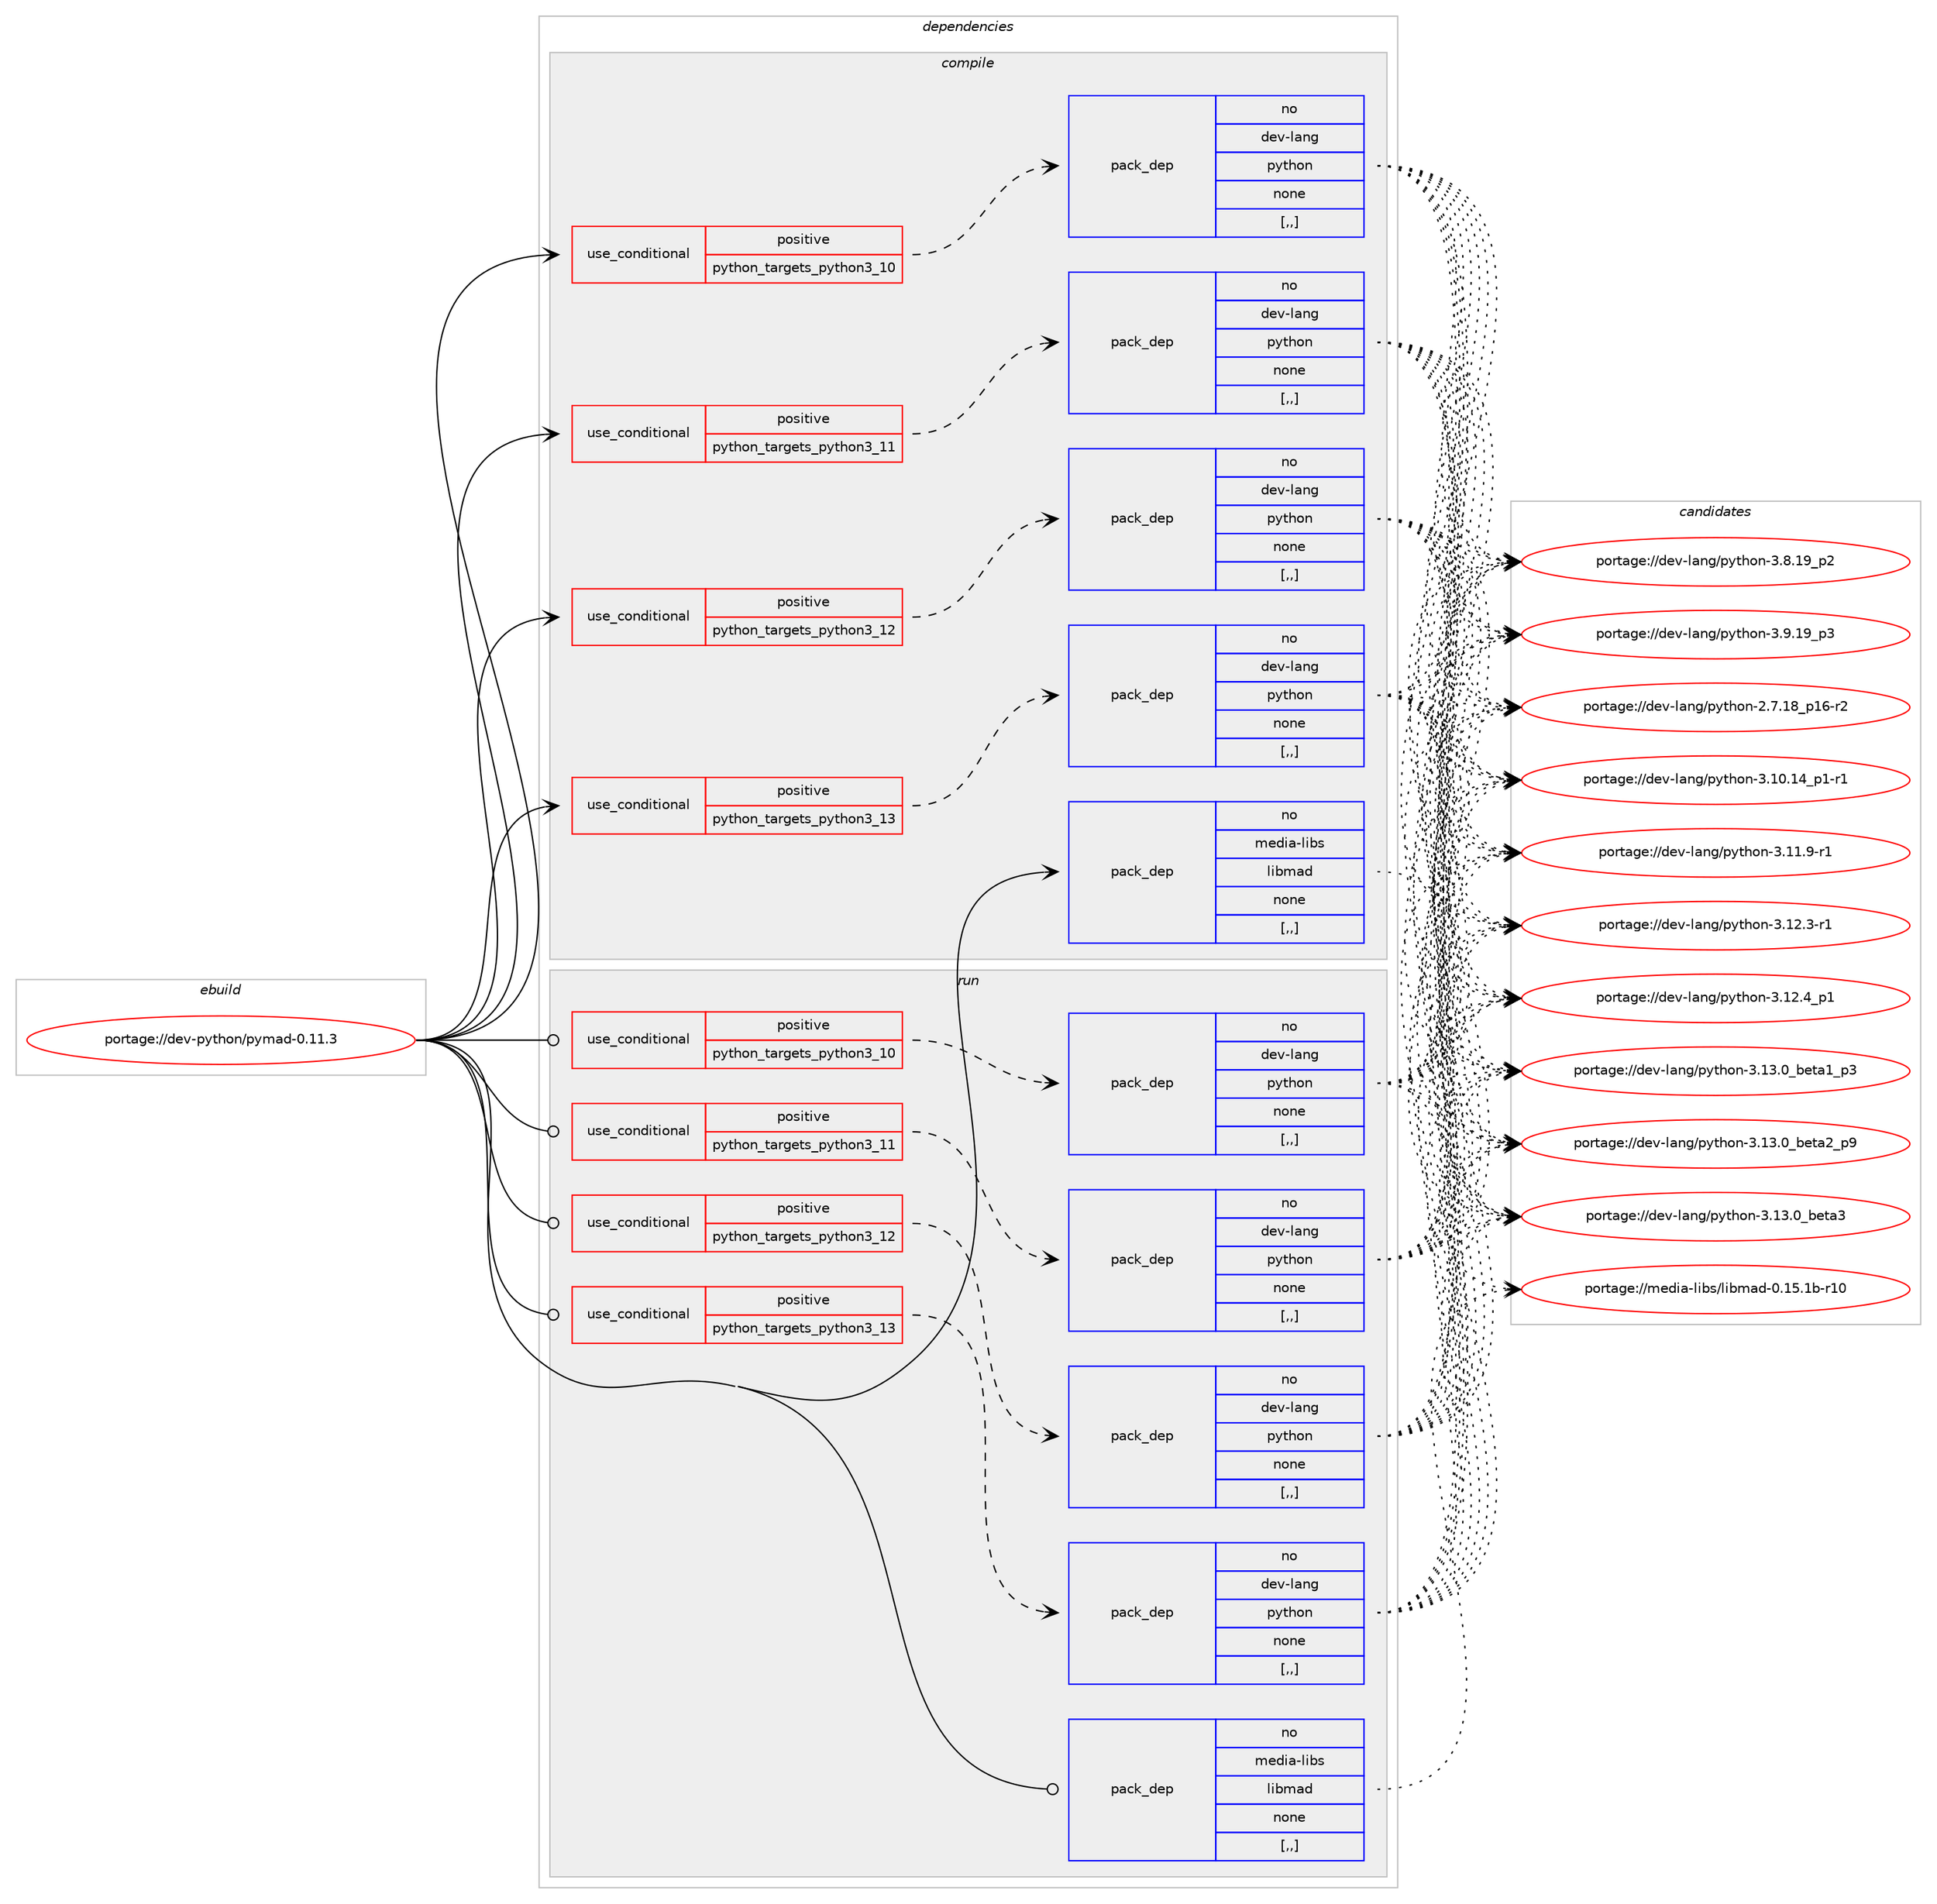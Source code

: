 digraph prolog {

# *************
# Graph options
# *************

newrank=true;
concentrate=true;
compound=true;
graph [rankdir=LR,fontname=Helvetica,fontsize=10,ranksep=1.5];#, ranksep=2.5, nodesep=0.2];
edge  [arrowhead=vee];
node  [fontname=Helvetica,fontsize=10];

# **********
# The ebuild
# **********

subgraph cluster_leftcol {
color=gray;
rank=same;
label=<<i>ebuild</i>>;
id [label="portage://dev-python/pymad-0.11.3", color=red, width=4, href="../dev-python/pymad-0.11.3.svg"];
}

# ****************
# The dependencies
# ****************

subgraph cluster_midcol {
color=gray;
label=<<i>dependencies</i>>;
subgraph cluster_compile {
fillcolor="#eeeeee";
style=filled;
label=<<i>compile</i>>;
subgraph cond36002 {
dependency153321 [label=<<TABLE BORDER="0" CELLBORDER="1" CELLSPACING="0" CELLPADDING="4"><TR><TD ROWSPAN="3" CELLPADDING="10">use_conditional</TD></TR><TR><TD>positive</TD></TR><TR><TD>python_targets_python3_10</TD></TR></TABLE>>, shape=none, color=red];
subgraph pack116098 {
dependency153322 [label=<<TABLE BORDER="0" CELLBORDER="1" CELLSPACING="0" CELLPADDING="4" WIDTH="220"><TR><TD ROWSPAN="6" CELLPADDING="30">pack_dep</TD></TR><TR><TD WIDTH="110">no</TD></TR><TR><TD>dev-lang</TD></TR><TR><TD>python</TD></TR><TR><TD>none</TD></TR><TR><TD>[,,]</TD></TR></TABLE>>, shape=none, color=blue];
}
dependency153321:e -> dependency153322:w [weight=20,style="dashed",arrowhead="vee"];
}
id:e -> dependency153321:w [weight=20,style="solid",arrowhead="vee"];
subgraph cond36003 {
dependency153323 [label=<<TABLE BORDER="0" CELLBORDER="1" CELLSPACING="0" CELLPADDING="4"><TR><TD ROWSPAN="3" CELLPADDING="10">use_conditional</TD></TR><TR><TD>positive</TD></TR><TR><TD>python_targets_python3_11</TD></TR></TABLE>>, shape=none, color=red];
subgraph pack116099 {
dependency153324 [label=<<TABLE BORDER="0" CELLBORDER="1" CELLSPACING="0" CELLPADDING="4" WIDTH="220"><TR><TD ROWSPAN="6" CELLPADDING="30">pack_dep</TD></TR><TR><TD WIDTH="110">no</TD></TR><TR><TD>dev-lang</TD></TR><TR><TD>python</TD></TR><TR><TD>none</TD></TR><TR><TD>[,,]</TD></TR></TABLE>>, shape=none, color=blue];
}
dependency153323:e -> dependency153324:w [weight=20,style="dashed",arrowhead="vee"];
}
id:e -> dependency153323:w [weight=20,style="solid",arrowhead="vee"];
subgraph cond36004 {
dependency153325 [label=<<TABLE BORDER="0" CELLBORDER="1" CELLSPACING="0" CELLPADDING="4"><TR><TD ROWSPAN="3" CELLPADDING="10">use_conditional</TD></TR><TR><TD>positive</TD></TR><TR><TD>python_targets_python3_12</TD></TR></TABLE>>, shape=none, color=red];
subgraph pack116100 {
dependency153326 [label=<<TABLE BORDER="0" CELLBORDER="1" CELLSPACING="0" CELLPADDING="4" WIDTH="220"><TR><TD ROWSPAN="6" CELLPADDING="30">pack_dep</TD></TR><TR><TD WIDTH="110">no</TD></TR><TR><TD>dev-lang</TD></TR><TR><TD>python</TD></TR><TR><TD>none</TD></TR><TR><TD>[,,]</TD></TR></TABLE>>, shape=none, color=blue];
}
dependency153325:e -> dependency153326:w [weight=20,style="dashed",arrowhead="vee"];
}
id:e -> dependency153325:w [weight=20,style="solid",arrowhead="vee"];
subgraph cond36005 {
dependency153327 [label=<<TABLE BORDER="0" CELLBORDER="1" CELLSPACING="0" CELLPADDING="4"><TR><TD ROWSPAN="3" CELLPADDING="10">use_conditional</TD></TR><TR><TD>positive</TD></TR><TR><TD>python_targets_python3_13</TD></TR></TABLE>>, shape=none, color=red];
subgraph pack116101 {
dependency153328 [label=<<TABLE BORDER="0" CELLBORDER="1" CELLSPACING="0" CELLPADDING="4" WIDTH="220"><TR><TD ROWSPAN="6" CELLPADDING="30">pack_dep</TD></TR><TR><TD WIDTH="110">no</TD></TR><TR><TD>dev-lang</TD></TR><TR><TD>python</TD></TR><TR><TD>none</TD></TR><TR><TD>[,,]</TD></TR></TABLE>>, shape=none, color=blue];
}
dependency153327:e -> dependency153328:w [weight=20,style="dashed",arrowhead="vee"];
}
id:e -> dependency153327:w [weight=20,style="solid",arrowhead="vee"];
subgraph pack116102 {
dependency153329 [label=<<TABLE BORDER="0" CELLBORDER="1" CELLSPACING="0" CELLPADDING="4" WIDTH="220"><TR><TD ROWSPAN="6" CELLPADDING="30">pack_dep</TD></TR><TR><TD WIDTH="110">no</TD></TR><TR><TD>media-libs</TD></TR><TR><TD>libmad</TD></TR><TR><TD>none</TD></TR><TR><TD>[,,]</TD></TR></TABLE>>, shape=none, color=blue];
}
id:e -> dependency153329:w [weight=20,style="solid",arrowhead="vee"];
}
subgraph cluster_compileandrun {
fillcolor="#eeeeee";
style=filled;
label=<<i>compile and run</i>>;
}
subgraph cluster_run {
fillcolor="#eeeeee";
style=filled;
label=<<i>run</i>>;
subgraph cond36006 {
dependency153330 [label=<<TABLE BORDER="0" CELLBORDER="1" CELLSPACING="0" CELLPADDING="4"><TR><TD ROWSPAN="3" CELLPADDING="10">use_conditional</TD></TR><TR><TD>positive</TD></TR><TR><TD>python_targets_python3_10</TD></TR></TABLE>>, shape=none, color=red];
subgraph pack116103 {
dependency153331 [label=<<TABLE BORDER="0" CELLBORDER="1" CELLSPACING="0" CELLPADDING="4" WIDTH="220"><TR><TD ROWSPAN="6" CELLPADDING="30">pack_dep</TD></TR><TR><TD WIDTH="110">no</TD></TR><TR><TD>dev-lang</TD></TR><TR><TD>python</TD></TR><TR><TD>none</TD></TR><TR><TD>[,,]</TD></TR></TABLE>>, shape=none, color=blue];
}
dependency153330:e -> dependency153331:w [weight=20,style="dashed",arrowhead="vee"];
}
id:e -> dependency153330:w [weight=20,style="solid",arrowhead="odot"];
subgraph cond36007 {
dependency153332 [label=<<TABLE BORDER="0" CELLBORDER="1" CELLSPACING="0" CELLPADDING="4"><TR><TD ROWSPAN="3" CELLPADDING="10">use_conditional</TD></TR><TR><TD>positive</TD></TR><TR><TD>python_targets_python3_11</TD></TR></TABLE>>, shape=none, color=red];
subgraph pack116104 {
dependency153333 [label=<<TABLE BORDER="0" CELLBORDER="1" CELLSPACING="0" CELLPADDING="4" WIDTH="220"><TR><TD ROWSPAN="6" CELLPADDING="30">pack_dep</TD></TR><TR><TD WIDTH="110">no</TD></TR><TR><TD>dev-lang</TD></TR><TR><TD>python</TD></TR><TR><TD>none</TD></TR><TR><TD>[,,]</TD></TR></TABLE>>, shape=none, color=blue];
}
dependency153332:e -> dependency153333:w [weight=20,style="dashed",arrowhead="vee"];
}
id:e -> dependency153332:w [weight=20,style="solid",arrowhead="odot"];
subgraph cond36008 {
dependency153334 [label=<<TABLE BORDER="0" CELLBORDER="1" CELLSPACING="0" CELLPADDING="4"><TR><TD ROWSPAN="3" CELLPADDING="10">use_conditional</TD></TR><TR><TD>positive</TD></TR><TR><TD>python_targets_python3_12</TD></TR></TABLE>>, shape=none, color=red];
subgraph pack116105 {
dependency153335 [label=<<TABLE BORDER="0" CELLBORDER="1" CELLSPACING="0" CELLPADDING="4" WIDTH="220"><TR><TD ROWSPAN="6" CELLPADDING="30">pack_dep</TD></TR><TR><TD WIDTH="110">no</TD></TR><TR><TD>dev-lang</TD></TR><TR><TD>python</TD></TR><TR><TD>none</TD></TR><TR><TD>[,,]</TD></TR></TABLE>>, shape=none, color=blue];
}
dependency153334:e -> dependency153335:w [weight=20,style="dashed",arrowhead="vee"];
}
id:e -> dependency153334:w [weight=20,style="solid",arrowhead="odot"];
subgraph cond36009 {
dependency153336 [label=<<TABLE BORDER="0" CELLBORDER="1" CELLSPACING="0" CELLPADDING="4"><TR><TD ROWSPAN="3" CELLPADDING="10">use_conditional</TD></TR><TR><TD>positive</TD></TR><TR><TD>python_targets_python3_13</TD></TR></TABLE>>, shape=none, color=red];
subgraph pack116106 {
dependency153337 [label=<<TABLE BORDER="0" CELLBORDER="1" CELLSPACING="0" CELLPADDING="4" WIDTH="220"><TR><TD ROWSPAN="6" CELLPADDING="30">pack_dep</TD></TR><TR><TD WIDTH="110">no</TD></TR><TR><TD>dev-lang</TD></TR><TR><TD>python</TD></TR><TR><TD>none</TD></TR><TR><TD>[,,]</TD></TR></TABLE>>, shape=none, color=blue];
}
dependency153336:e -> dependency153337:w [weight=20,style="dashed",arrowhead="vee"];
}
id:e -> dependency153336:w [weight=20,style="solid",arrowhead="odot"];
subgraph pack116107 {
dependency153338 [label=<<TABLE BORDER="0" CELLBORDER="1" CELLSPACING="0" CELLPADDING="4" WIDTH="220"><TR><TD ROWSPAN="6" CELLPADDING="30">pack_dep</TD></TR><TR><TD WIDTH="110">no</TD></TR><TR><TD>media-libs</TD></TR><TR><TD>libmad</TD></TR><TR><TD>none</TD></TR><TR><TD>[,,]</TD></TR></TABLE>>, shape=none, color=blue];
}
id:e -> dependency153338:w [weight=20,style="solid",arrowhead="odot"];
}
}

# **************
# The candidates
# **************

subgraph cluster_choices {
rank=same;
color=gray;
label=<<i>candidates</i>>;

subgraph choice116098 {
color=black;
nodesep=1;
choice100101118451089711010347112121116104111110455046554649569511249544511450 [label="portage://dev-lang/python-2.7.18_p16-r2", color=red, width=4,href="../dev-lang/python-2.7.18_p16-r2.svg"];
choice100101118451089711010347112121116104111110455146494846495295112494511449 [label="portage://dev-lang/python-3.10.14_p1-r1", color=red, width=4,href="../dev-lang/python-3.10.14_p1-r1.svg"];
choice100101118451089711010347112121116104111110455146494946574511449 [label="portage://dev-lang/python-3.11.9-r1", color=red, width=4,href="../dev-lang/python-3.11.9-r1.svg"];
choice100101118451089711010347112121116104111110455146495046514511449 [label="portage://dev-lang/python-3.12.3-r1", color=red, width=4,href="../dev-lang/python-3.12.3-r1.svg"];
choice100101118451089711010347112121116104111110455146495046529511249 [label="portage://dev-lang/python-3.12.4_p1", color=red, width=4,href="../dev-lang/python-3.12.4_p1.svg"];
choice10010111845108971101034711212111610411111045514649514648959810111697499511251 [label="portage://dev-lang/python-3.13.0_beta1_p3", color=red, width=4,href="../dev-lang/python-3.13.0_beta1_p3.svg"];
choice10010111845108971101034711212111610411111045514649514648959810111697509511257 [label="portage://dev-lang/python-3.13.0_beta2_p9", color=red, width=4,href="../dev-lang/python-3.13.0_beta2_p9.svg"];
choice1001011184510897110103471121211161041111104551464951464895981011169751 [label="portage://dev-lang/python-3.13.0_beta3", color=red, width=4,href="../dev-lang/python-3.13.0_beta3.svg"];
choice100101118451089711010347112121116104111110455146564649579511250 [label="portage://dev-lang/python-3.8.19_p2", color=red, width=4,href="../dev-lang/python-3.8.19_p2.svg"];
choice100101118451089711010347112121116104111110455146574649579511251 [label="portage://dev-lang/python-3.9.19_p3", color=red, width=4,href="../dev-lang/python-3.9.19_p3.svg"];
dependency153322:e -> choice100101118451089711010347112121116104111110455046554649569511249544511450:w [style=dotted,weight="100"];
dependency153322:e -> choice100101118451089711010347112121116104111110455146494846495295112494511449:w [style=dotted,weight="100"];
dependency153322:e -> choice100101118451089711010347112121116104111110455146494946574511449:w [style=dotted,weight="100"];
dependency153322:e -> choice100101118451089711010347112121116104111110455146495046514511449:w [style=dotted,weight="100"];
dependency153322:e -> choice100101118451089711010347112121116104111110455146495046529511249:w [style=dotted,weight="100"];
dependency153322:e -> choice10010111845108971101034711212111610411111045514649514648959810111697499511251:w [style=dotted,weight="100"];
dependency153322:e -> choice10010111845108971101034711212111610411111045514649514648959810111697509511257:w [style=dotted,weight="100"];
dependency153322:e -> choice1001011184510897110103471121211161041111104551464951464895981011169751:w [style=dotted,weight="100"];
dependency153322:e -> choice100101118451089711010347112121116104111110455146564649579511250:w [style=dotted,weight="100"];
dependency153322:e -> choice100101118451089711010347112121116104111110455146574649579511251:w [style=dotted,weight="100"];
}
subgraph choice116099 {
color=black;
nodesep=1;
choice100101118451089711010347112121116104111110455046554649569511249544511450 [label="portage://dev-lang/python-2.7.18_p16-r2", color=red, width=4,href="../dev-lang/python-2.7.18_p16-r2.svg"];
choice100101118451089711010347112121116104111110455146494846495295112494511449 [label="portage://dev-lang/python-3.10.14_p1-r1", color=red, width=4,href="../dev-lang/python-3.10.14_p1-r1.svg"];
choice100101118451089711010347112121116104111110455146494946574511449 [label="portage://dev-lang/python-3.11.9-r1", color=red, width=4,href="../dev-lang/python-3.11.9-r1.svg"];
choice100101118451089711010347112121116104111110455146495046514511449 [label="portage://dev-lang/python-3.12.3-r1", color=red, width=4,href="../dev-lang/python-3.12.3-r1.svg"];
choice100101118451089711010347112121116104111110455146495046529511249 [label="portage://dev-lang/python-3.12.4_p1", color=red, width=4,href="../dev-lang/python-3.12.4_p1.svg"];
choice10010111845108971101034711212111610411111045514649514648959810111697499511251 [label="portage://dev-lang/python-3.13.0_beta1_p3", color=red, width=4,href="../dev-lang/python-3.13.0_beta1_p3.svg"];
choice10010111845108971101034711212111610411111045514649514648959810111697509511257 [label="portage://dev-lang/python-3.13.0_beta2_p9", color=red, width=4,href="../dev-lang/python-3.13.0_beta2_p9.svg"];
choice1001011184510897110103471121211161041111104551464951464895981011169751 [label="portage://dev-lang/python-3.13.0_beta3", color=red, width=4,href="../dev-lang/python-3.13.0_beta3.svg"];
choice100101118451089711010347112121116104111110455146564649579511250 [label="portage://dev-lang/python-3.8.19_p2", color=red, width=4,href="../dev-lang/python-3.8.19_p2.svg"];
choice100101118451089711010347112121116104111110455146574649579511251 [label="portage://dev-lang/python-3.9.19_p3", color=red, width=4,href="../dev-lang/python-3.9.19_p3.svg"];
dependency153324:e -> choice100101118451089711010347112121116104111110455046554649569511249544511450:w [style=dotted,weight="100"];
dependency153324:e -> choice100101118451089711010347112121116104111110455146494846495295112494511449:w [style=dotted,weight="100"];
dependency153324:e -> choice100101118451089711010347112121116104111110455146494946574511449:w [style=dotted,weight="100"];
dependency153324:e -> choice100101118451089711010347112121116104111110455146495046514511449:w [style=dotted,weight="100"];
dependency153324:e -> choice100101118451089711010347112121116104111110455146495046529511249:w [style=dotted,weight="100"];
dependency153324:e -> choice10010111845108971101034711212111610411111045514649514648959810111697499511251:w [style=dotted,weight="100"];
dependency153324:e -> choice10010111845108971101034711212111610411111045514649514648959810111697509511257:w [style=dotted,weight="100"];
dependency153324:e -> choice1001011184510897110103471121211161041111104551464951464895981011169751:w [style=dotted,weight="100"];
dependency153324:e -> choice100101118451089711010347112121116104111110455146564649579511250:w [style=dotted,weight="100"];
dependency153324:e -> choice100101118451089711010347112121116104111110455146574649579511251:w [style=dotted,weight="100"];
}
subgraph choice116100 {
color=black;
nodesep=1;
choice100101118451089711010347112121116104111110455046554649569511249544511450 [label="portage://dev-lang/python-2.7.18_p16-r2", color=red, width=4,href="../dev-lang/python-2.7.18_p16-r2.svg"];
choice100101118451089711010347112121116104111110455146494846495295112494511449 [label="portage://dev-lang/python-3.10.14_p1-r1", color=red, width=4,href="../dev-lang/python-3.10.14_p1-r1.svg"];
choice100101118451089711010347112121116104111110455146494946574511449 [label="portage://dev-lang/python-3.11.9-r1", color=red, width=4,href="../dev-lang/python-3.11.9-r1.svg"];
choice100101118451089711010347112121116104111110455146495046514511449 [label="portage://dev-lang/python-3.12.3-r1", color=red, width=4,href="../dev-lang/python-3.12.3-r1.svg"];
choice100101118451089711010347112121116104111110455146495046529511249 [label="portage://dev-lang/python-3.12.4_p1", color=red, width=4,href="../dev-lang/python-3.12.4_p1.svg"];
choice10010111845108971101034711212111610411111045514649514648959810111697499511251 [label="portage://dev-lang/python-3.13.0_beta1_p3", color=red, width=4,href="../dev-lang/python-3.13.0_beta1_p3.svg"];
choice10010111845108971101034711212111610411111045514649514648959810111697509511257 [label="portage://dev-lang/python-3.13.0_beta2_p9", color=red, width=4,href="../dev-lang/python-3.13.0_beta2_p9.svg"];
choice1001011184510897110103471121211161041111104551464951464895981011169751 [label="portage://dev-lang/python-3.13.0_beta3", color=red, width=4,href="../dev-lang/python-3.13.0_beta3.svg"];
choice100101118451089711010347112121116104111110455146564649579511250 [label="portage://dev-lang/python-3.8.19_p2", color=red, width=4,href="../dev-lang/python-3.8.19_p2.svg"];
choice100101118451089711010347112121116104111110455146574649579511251 [label="portage://dev-lang/python-3.9.19_p3", color=red, width=4,href="../dev-lang/python-3.9.19_p3.svg"];
dependency153326:e -> choice100101118451089711010347112121116104111110455046554649569511249544511450:w [style=dotted,weight="100"];
dependency153326:e -> choice100101118451089711010347112121116104111110455146494846495295112494511449:w [style=dotted,weight="100"];
dependency153326:e -> choice100101118451089711010347112121116104111110455146494946574511449:w [style=dotted,weight="100"];
dependency153326:e -> choice100101118451089711010347112121116104111110455146495046514511449:w [style=dotted,weight="100"];
dependency153326:e -> choice100101118451089711010347112121116104111110455146495046529511249:w [style=dotted,weight="100"];
dependency153326:e -> choice10010111845108971101034711212111610411111045514649514648959810111697499511251:w [style=dotted,weight="100"];
dependency153326:e -> choice10010111845108971101034711212111610411111045514649514648959810111697509511257:w [style=dotted,weight="100"];
dependency153326:e -> choice1001011184510897110103471121211161041111104551464951464895981011169751:w [style=dotted,weight="100"];
dependency153326:e -> choice100101118451089711010347112121116104111110455146564649579511250:w [style=dotted,weight="100"];
dependency153326:e -> choice100101118451089711010347112121116104111110455146574649579511251:w [style=dotted,weight="100"];
}
subgraph choice116101 {
color=black;
nodesep=1;
choice100101118451089711010347112121116104111110455046554649569511249544511450 [label="portage://dev-lang/python-2.7.18_p16-r2", color=red, width=4,href="../dev-lang/python-2.7.18_p16-r2.svg"];
choice100101118451089711010347112121116104111110455146494846495295112494511449 [label="portage://dev-lang/python-3.10.14_p1-r1", color=red, width=4,href="../dev-lang/python-3.10.14_p1-r1.svg"];
choice100101118451089711010347112121116104111110455146494946574511449 [label="portage://dev-lang/python-3.11.9-r1", color=red, width=4,href="../dev-lang/python-3.11.9-r1.svg"];
choice100101118451089711010347112121116104111110455146495046514511449 [label="portage://dev-lang/python-3.12.3-r1", color=red, width=4,href="../dev-lang/python-3.12.3-r1.svg"];
choice100101118451089711010347112121116104111110455146495046529511249 [label="portage://dev-lang/python-3.12.4_p1", color=red, width=4,href="../dev-lang/python-3.12.4_p1.svg"];
choice10010111845108971101034711212111610411111045514649514648959810111697499511251 [label="portage://dev-lang/python-3.13.0_beta1_p3", color=red, width=4,href="../dev-lang/python-3.13.0_beta1_p3.svg"];
choice10010111845108971101034711212111610411111045514649514648959810111697509511257 [label="portage://dev-lang/python-3.13.0_beta2_p9", color=red, width=4,href="../dev-lang/python-3.13.0_beta2_p9.svg"];
choice1001011184510897110103471121211161041111104551464951464895981011169751 [label="portage://dev-lang/python-3.13.0_beta3", color=red, width=4,href="../dev-lang/python-3.13.0_beta3.svg"];
choice100101118451089711010347112121116104111110455146564649579511250 [label="portage://dev-lang/python-3.8.19_p2", color=red, width=4,href="../dev-lang/python-3.8.19_p2.svg"];
choice100101118451089711010347112121116104111110455146574649579511251 [label="portage://dev-lang/python-3.9.19_p3", color=red, width=4,href="../dev-lang/python-3.9.19_p3.svg"];
dependency153328:e -> choice100101118451089711010347112121116104111110455046554649569511249544511450:w [style=dotted,weight="100"];
dependency153328:e -> choice100101118451089711010347112121116104111110455146494846495295112494511449:w [style=dotted,weight="100"];
dependency153328:e -> choice100101118451089711010347112121116104111110455146494946574511449:w [style=dotted,weight="100"];
dependency153328:e -> choice100101118451089711010347112121116104111110455146495046514511449:w [style=dotted,weight="100"];
dependency153328:e -> choice100101118451089711010347112121116104111110455146495046529511249:w [style=dotted,weight="100"];
dependency153328:e -> choice10010111845108971101034711212111610411111045514649514648959810111697499511251:w [style=dotted,weight="100"];
dependency153328:e -> choice10010111845108971101034711212111610411111045514649514648959810111697509511257:w [style=dotted,weight="100"];
dependency153328:e -> choice1001011184510897110103471121211161041111104551464951464895981011169751:w [style=dotted,weight="100"];
dependency153328:e -> choice100101118451089711010347112121116104111110455146564649579511250:w [style=dotted,weight="100"];
dependency153328:e -> choice100101118451089711010347112121116104111110455146574649579511251:w [style=dotted,weight="100"];
}
subgraph choice116102 {
color=black;
nodesep=1;
choice1091011001059745108105981154710810598109971004548464953464998451144948 [label="portage://media-libs/libmad-0.15.1b-r10", color=red, width=4,href="../media-libs/libmad-0.15.1b-r10.svg"];
dependency153329:e -> choice1091011001059745108105981154710810598109971004548464953464998451144948:w [style=dotted,weight="100"];
}
subgraph choice116103 {
color=black;
nodesep=1;
choice100101118451089711010347112121116104111110455046554649569511249544511450 [label="portage://dev-lang/python-2.7.18_p16-r2", color=red, width=4,href="../dev-lang/python-2.7.18_p16-r2.svg"];
choice100101118451089711010347112121116104111110455146494846495295112494511449 [label="portage://dev-lang/python-3.10.14_p1-r1", color=red, width=4,href="../dev-lang/python-3.10.14_p1-r1.svg"];
choice100101118451089711010347112121116104111110455146494946574511449 [label="portage://dev-lang/python-3.11.9-r1", color=red, width=4,href="../dev-lang/python-3.11.9-r1.svg"];
choice100101118451089711010347112121116104111110455146495046514511449 [label="portage://dev-lang/python-3.12.3-r1", color=red, width=4,href="../dev-lang/python-3.12.3-r1.svg"];
choice100101118451089711010347112121116104111110455146495046529511249 [label="portage://dev-lang/python-3.12.4_p1", color=red, width=4,href="../dev-lang/python-3.12.4_p1.svg"];
choice10010111845108971101034711212111610411111045514649514648959810111697499511251 [label="portage://dev-lang/python-3.13.0_beta1_p3", color=red, width=4,href="../dev-lang/python-3.13.0_beta1_p3.svg"];
choice10010111845108971101034711212111610411111045514649514648959810111697509511257 [label="portage://dev-lang/python-3.13.0_beta2_p9", color=red, width=4,href="../dev-lang/python-3.13.0_beta2_p9.svg"];
choice1001011184510897110103471121211161041111104551464951464895981011169751 [label="portage://dev-lang/python-3.13.0_beta3", color=red, width=4,href="../dev-lang/python-3.13.0_beta3.svg"];
choice100101118451089711010347112121116104111110455146564649579511250 [label="portage://dev-lang/python-3.8.19_p2", color=red, width=4,href="../dev-lang/python-3.8.19_p2.svg"];
choice100101118451089711010347112121116104111110455146574649579511251 [label="portage://dev-lang/python-3.9.19_p3", color=red, width=4,href="../dev-lang/python-3.9.19_p3.svg"];
dependency153331:e -> choice100101118451089711010347112121116104111110455046554649569511249544511450:w [style=dotted,weight="100"];
dependency153331:e -> choice100101118451089711010347112121116104111110455146494846495295112494511449:w [style=dotted,weight="100"];
dependency153331:e -> choice100101118451089711010347112121116104111110455146494946574511449:w [style=dotted,weight="100"];
dependency153331:e -> choice100101118451089711010347112121116104111110455146495046514511449:w [style=dotted,weight="100"];
dependency153331:e -> choice100101118451089711010347112121116104111110455146495046529511249:w [style=dotted,weight="100"];
dependency153331:e -> choice10010111845108971101034711212111610411111045514649514648959810111697499511251:w [style=dotted,weight="100"];
dependency153331:e -> choice10010111845108971101034711212111610411111045514649514648959810111697509511257:w [style=dotted,weight="100"];
dependency153331:e -> choice1001011184510897110103471121211161041111104551464951464895981011169751:w [style=dotted,weight="100"];
dependency153331:e -> choice100101118451089711010347112121116104111110455146564649579511250:w [style=dotted,weight="100"];
dependency153331:e -> choice100101118451089711010347112121116104111110455146574649579511251:w [style=dotted,weight="100"];
}
subgraph choice116104 {
color=black;
nodesep=1;
choice100101118451089711010347112121116104111110455046554649569511249544511450 [label="portage://dev-lang/python-2.7.18_p16-r2", color=red, width=4,href="../dev-lang/python-2.7.18_p16-r2.svg"];
choice100101118451089711010347112121116104111110455146494846495295112494511449 [label="portage://dev-lang/python-3.10.14_p1-r1", color=red, width=4,href="../dev-lang/python-3.10.14_p1-r1.svg"];
choice100101118451089711010347112121116104111110455146494946574511449 [label="portage://dev-lang/python-3.11.9-r1", color=red, width=4,href="../dev-lang/python-3.11.9-r1.svg"];
choice100101118451089711010347112121116104111110455146495046514511449 [label="portage://dev-lang/python-3.12.3-r1", color=red, width=4,href="../dev-lang/python-3.12.3-r1.svg"];
choice100101118451089711010347112121116104111110455146495046529511249 [label="portage://dev-lang/python-3.12.4_p1", color=red, width=4,href="../dev-lang/python-3.12.4_p1.svg"];
choice10010111845108971101034711212111610411111045514649514648959810111697499511251 [label="portage://dev-lang/python-3.13.0_beta1_p3", color=red, width=4,href="../dev-lang/python-3.13.0_beta1_p3.svg"];
choice10010111845108971101034711212111610411111045514649514648959810111697509511257 [label="portage://dev-lang/python-3.13.0_beta2_p9", color=red, width=4,href="../dev-lang/python-3.13.0_beta2_p9.svg"];
choice1001011184510897110103471121211161041111104551464951464895981011169751 [label="portage://dev-lang/python-3.13.0_beta3", color=red, width=4,href="../dev-lang/python-3.13.0_beta3.svg"];
choice100101118451089711010347112121116104111110455146564649579511250 [label="portage://dev-lang/python-3.8.19_p2", color=red, width=4,href="../dev-lang/python-3.8.19_p2.svg"];
choice100101118451089711010347112121116104111110455146574649579511251 [label="portage://dev-lang/python-3.9.19_p3", color=red, width=4,href="../dev-lang/python-3.9.19_p3.svg"];
dependency153333:e -> choice100101118451089711010347112121116104111110455046554649569511249544511450:w [style=dotted,weight="100"];
dependency153333:e -> choice100101118451089711010347112121116104111110455146494846495295112494511449:w [style=dotted,weight="100"];
dependency153333:e -> choice100101118451089711010347112121116104111110455146494946574511449:w [style=dotted,weight="100"];
dependency153333:e -> choice100101118451089711010347112121116104111110455146495046514511449:w [style=dotted,weight="100"];
dependency153333:e -> choice100101118451089711010347112121116104111110455146495046529511249:w [style=dotted,weight="100"];
dependency153333:e -> choice10010111845108971101034711212111610411111045514649514648959810111697499511251:w [style=dotted,weight="100"];
dependency153333:e -> choice10010111845108971101034711212111610411111045514649514648959810111697509511257:w [style=dotted,weight="100"];
dependency153333:e -> choice1001011184510897110103471121211161041111104551464951464895981011169751:w [style=dotted,weight="100"];
dependency153333:e -> choice100101118451089711010347112121116104111110455146564649579511250:w [style=dotted,weight="100"];
dependency153333:e -> choice100101118451089711010347112121116104111110455146574649579511251:w [style=dotted,weight="100"];
}
subgraph choice116105 {
color=black;
nodesep=1;
choice100101118451089711010347112121116104111110455046554649569511249544511450 [label="portage://dev-lang/python-2.7.18_p16-r2", color=red, width=4,href="../dev-lang/python-2.7.18_p16-r2.svg"];
choice100101118451089711010347112121116104111110455146494846495295112494511449 [label="portage://dev-lang/python-3.10.14_p1-r1", color=red, width=4,href="../dev-lang/python-3.10.14_p1-r1.svg"];
choice100101118451089711010347112121116104111110455146494946574511449 [label="portage://dev-lang/python-3.11.9-r1", color=red, width=4,href="../dev-lang/python-3.11.9-r1.svg"];
choice100101118451089711010347112121116104111110455146495046514511449 [label="portage://dev-lang/python-3.12.3-r1", color=red, width=4,href="../dev-lang/python-3.12.3-r1.svg"];
choice100101118451089711010347112121116104111110455146495046529511249 [label="portage://dev-lang/python-3.12.4_p1", color=red, width=4,href="../dev-lang/python-3.12.4_p1.svg"];
choice10010111845108971101034711212111610411111045514649514648959810111697499511251 [label="portage://dev-lang/python-3.13.0_beta1_p3", color=red, width=4,href="../dev-lang/python-3.13.0_beta1_p3.svg"];
choice10010111845108971101034711212111610411111045514649514648959810111697509511257 [label="portage://dev-lang/python-3.13.0_beta2_p9", color=red, width=4,href="../dev-lang/python-3.13.0_beta2_p9.svg"];
choice1001011184510897110103471121211161041111104551464951464895981011169751 [label="portage://dev-lang/python-3.13.0_beta3", color=red, width=4,href="../dev-lang/python-3.13.0_beta3.svg"];
choice100101118451089711010347112121116104111110455146564649579511250 [label="portage://dev-lang/python-3.8.19_p2", color=red, width=4,href="../dev-lang/python-3.8.19_p2.svg"];
choice100101118451089711010347112121116104111110455146574649579511251 [label="portage://dev-lang/python-3.9.19_p3", color=red, width=4,href="../dev-lang/python-3.9.19_p3.svg"];
dependency153335:e -> choice100101118451089711010347112121116104111110455046554649569511249544511450:w [style=dotted,weight="100"];
dependency153335:e -> choice100101118451089711010347112121116104111110455146494846495295112494511449:w [style=dotted,weight="100"];
dependency153335:e -> choice100101118451089711010347112121116104111110455146494946574511449:w [style=dotted,weight="100"];
dependency153335:e -> choice100101118451089711010347112121116104111110455146495046514511449:w [style=dotted,weight="100"];
dependency153335:e -> choice100101118451089711010347112121116104111110455146495046529511249:w [style=dotted,weight="100"];
dependency153335:e -> choice10010111845108971101034711212111610411111045514649514648959810111697499511251:w [style=dotted,weight="100"];
dependency153335:e -> choice10010111845108971101034711212111610411111045514649514648959810111697509511257:w [style=dotted,weight="100"];
dependency153335:e -> choice1001011184510897110103471121211161041111104551464951464895981011169751:w [style=dotted,weight="100"];
dependency153335:e -> choice100101118451089711010347112121116104111110455146564649579511250:w [style=dotted,weight="100"];
dependency153335:e -> choice100101118451089711010347112121116104111110455146574649579511251:w [style=dotted,weight="100"];
}
subgraph choice116106 {
color=black;
nodesep=1;
choice100101118451089711010347112121116104111110455046554649569511249544511450 [label="portage://dev-lang/python-2.7.18_p16-r2", color=red, width=4,href="../dev-lang/python-2.7.18_p16-r2.svg"];
choice100101118451089711010347112121116104111110455146494846495295112494511449 [label="portage://dev-lang/python-3.10.14_p1-r1", color=red, width=4,href="../dev-lang/python-3.10.14_p1-r1.svg"];
choice100101118451089711010347112121116104111110455146494946574511449 [label="portage://dev-lang/python-3.11.9-r1", color=red, width=4,href="../dev-lang/python-3.11.9-r1.svg"];
choice100101118451089711010347112121116104111110455146495046514511449 [label="portage://dev-lang/python-3.12.3-r1", color=red, width=4,href="../dev-lang/python-3.12.3-r1.svg"];
choice100101118451089711010347112121116104111110455146495046529511249 [label="portage://dev-lang/python-3.12.4_p1", color=red, width=4,href="../dev-lang/python-3.12.4_p1.svg"];
choice10010111845108971101034711212111610411111045514649514648959810111697499511251 [label="portage://dev-lang/python-3.13.0_beta1_p3", color=red, width=4,href="../dev-lang/python-3.13.0_beta1_p3.svg"];
choice10010111845108971101034711212111610411111045514649514648959810111697509511257 [label="portage://dev-lang/python-3.13.0_beta2_p9", color=red, width=4,href="../dev-lang/python-3.13.0_beta2_p9.svg"];
choice1001011184510897110103471121211161041111104551464951464895981011169751 [label="portage://dev-lang/python-3.13.0_beta3", color=red, width=4,href="../dev-lang/python-3.13.0_beta3.svg"];
choice100101118451089711010347112121116104111110455146564649579511250 [label="portage://dev-lang/python-3.8.19_p2", color=red, width=4,href="../dev-lang/python-3.8.19_p2.svg"];
choice100101118451089711010347112121116104111110455146574649579511251 [label="portage://dev-lang/python-3.9.19_p3", color=red, width=4,href="../dev-lang/python-3.9.19_p3.svg"];
dependency153337:e -> choice100101118451089711010347112121116104111110455046554649569511249544511450:w [style=dotted,weight="100"];
dependency153337:e -> choice100101118451089711010347112121116104111110455146494846495295112494511449:w [style=dotted,weight="100"];
dependency153337:e -> choice100101118451089711010347112121116104111110455146494946574511449:w [style=dotted,weight="100"];
dependency153337:e -> choice100101118451089711010347112121116104111110455146495046514511449:w [style=dotted,weight="100"];
dependency153337:e -> choice100101118451089711010347112121116104111110455146495046529511249:w [style=dotted,weight="100"];
dependency153337:e -> choice10010111845108971101034711212111610411111045514649514648959810111697499511251:w [style=dotted,weight="100"];
dependency153337:e -> choice10010111845108971101034711212111610411111045514649514648959810111697509511257:w [style=dotted,weight="100"];
dependency153337:e -> choice1001011184510897110103471121211161041111104551464951464895981011169751:w [style=dotted,weight="100"];
dependency153337:e -> choice100101118451089711010347112121116104111110455146564649579511250:w [style=dotted,weight="100"];
dependency153337:e -> choice100101118451089711010347112121116104111110455146574649579511251:w [style=dotted,weight="100"];
}
subgraph choice116107 {
color=black;
nodesep=1;
choice1091011001059745108105981154710810598109971004548464953464998451144948 [label="portage://media-libs/libmad-0.15.1b-r10", color=red, width=4,href="../media-libs/libmad-0.15.1b-r10.svg"];
dependency153338:e -> choice1091011001059745108105981154710810598109971004548464953464998451144948:w [style=dotted,weight="100"];
}
}

}

